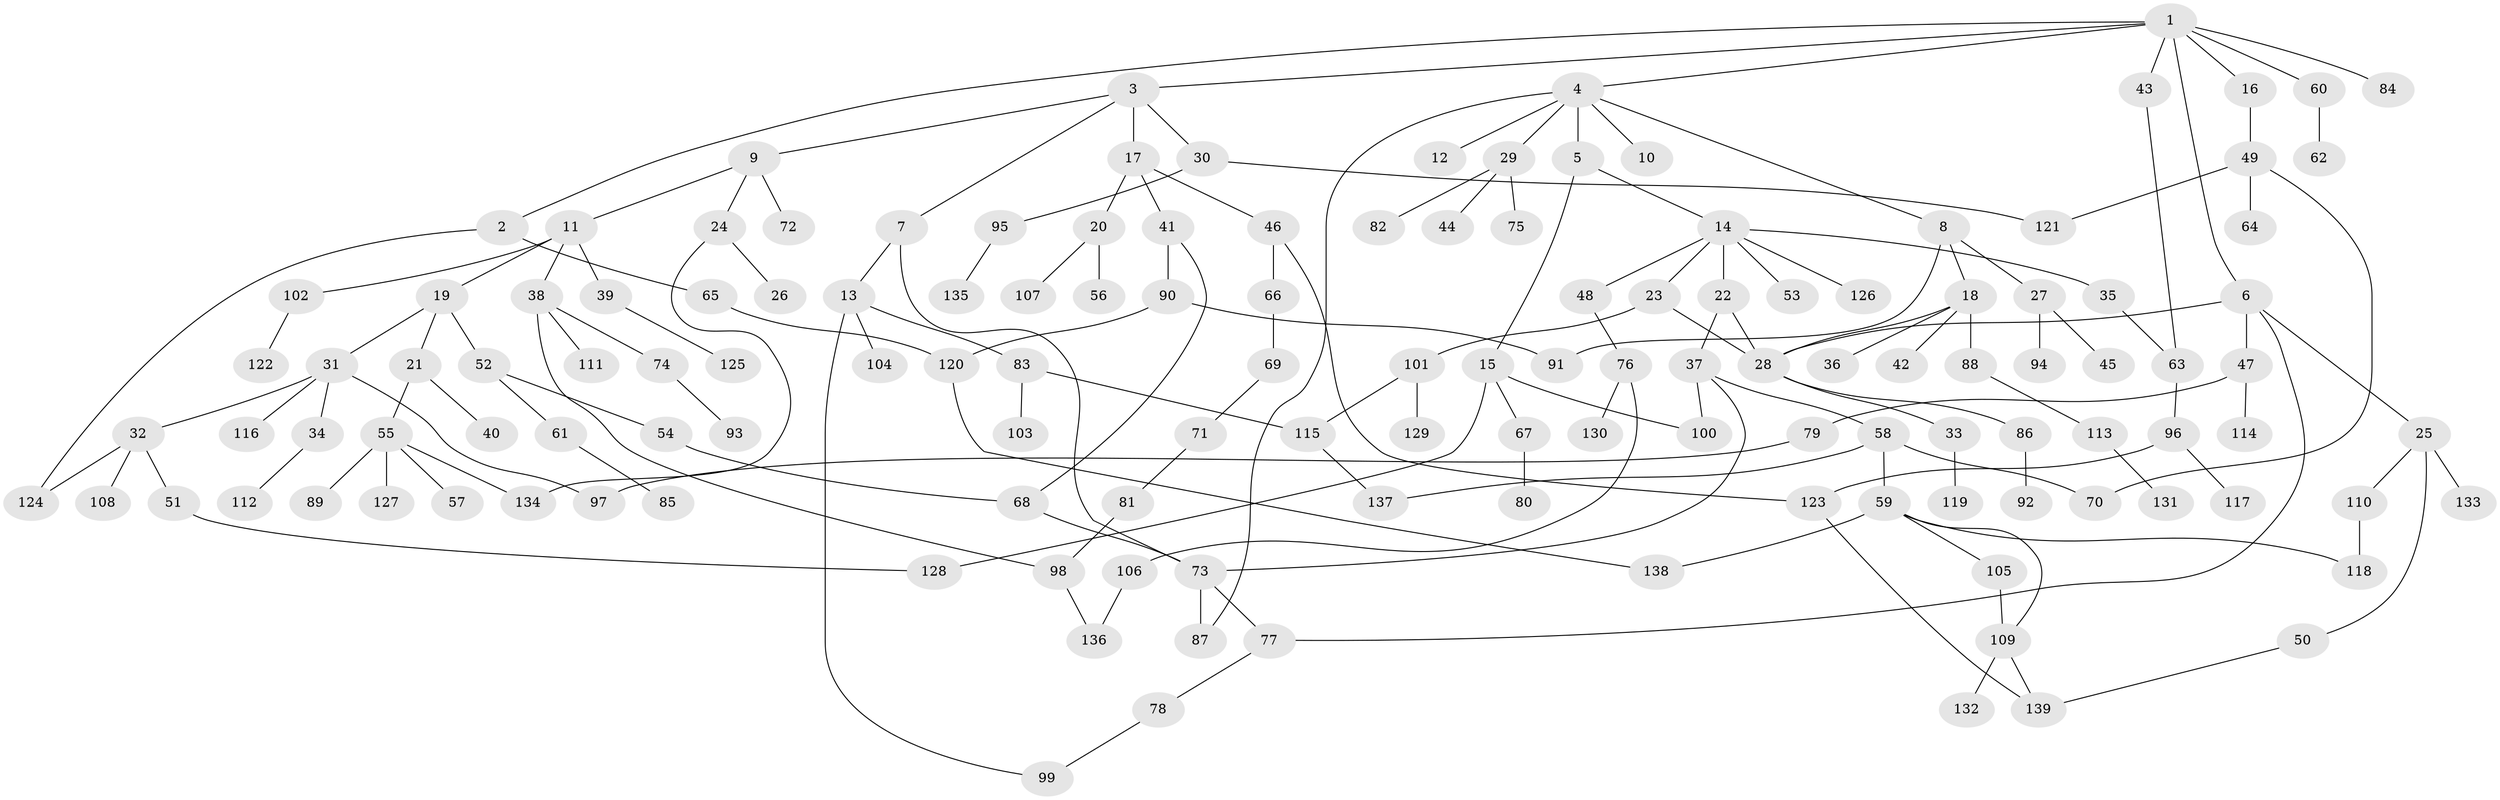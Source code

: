 // coarse degree distribution, {8: 0.012048192771084338, 3: 0.13253012048192772, 6: 0.024096385542168676, 7: 0.04819277108433735, 5: 0.04819277108433735, 1: 0.3614457831325301, 4: 0.13253012048192772, 2: 0.2289156626506024, 9: 0.012048192771084338}
// Generated by graph-tools (version 1.1) at 2025/16/03/04/25 18:16:49]
// undirected, 139 vertices, 167 edges
graph export_dot {
graph [start="1"]
  node [color=gray90,style=filled];
  1;
  2;
  3;
  4;
  5;
  6;
  7;
  8;
  9;
  10;
  11;
  12;
  13;
  14;
  15;
  16;
  17;
  18;
  19;
  20;
  21;
  22;
  23;
  24;
  25;
  26;
  27;
  28;
  29;
  30;
  31;
  32;
  33;
  34;
  35;
  36;
  37;
  38;
  39;
  40;
  41;
  42;
  43;
  44;
  45;
  46;
  47;
  48;
  49;
  50;
  51;
  52;
  53;
  54;
  55;
  56;
  57;
  58;
  59;
  60;
  61;
  62;
  63;
  64;
  65;
  66;
  67;
  68;
  69;
  70;
  71;
  72;
  73;
  74;
  75;
  76;
  77;
  78;
  79;
  80;
  81;
  82;
  83;
  84;
  85;
  86;
  87;
  88;
  89;
  90;
  91;
  92;
  93;
  94;
  95;
  96;
  97;
  98;
  99;
  100;
  101;
  102;
  103;
  104;
  105;
  106;
  107;
  108;
  109;
  110;
  111;
  112;
  113;
  114;
  115;
  116;
  117;
  118;
  119;
  120;
  121;
  122;
  123;
  124;
  125;
  126;
  127;
  128;
  129;
  130;
  131;
  132;
  133;
  134;
  135;
  136;
  137;
  138;
  139;
  1 -- 2;
  1 -- 3;
  1 -- 4;
  1 -- 6;
  1 -- 16;
  1 -- 43;
  1 -- 60;
  1 -- 84;
  2 -- 65;
  2 -- 124;
  3 -- 7;
  3 -- 9;
  3 -- 17;
  3 -- 30;
  4 -- 5;
  4 -- 8;
  4 -- 10;
  4 -- 12;
  4 -- 29;
  4 -- 87;
  5 -- 14;
  5 -- 15;
  6 -- 25;
  6 -- 47;
  6 -- 77;
  6 -- 28;
  7 -- 13;
  7 -- 73;
  8 -- 18;
  8 -- 27;
  8 -- 91;
  9 -- 11;
  9 -- 24;
  9 -- 72;
  11 -- 19;
  11 -- 38;
  11 -- 39;
  11 -- 102;
  13 -- 83;
  13 -- 104;
  13 -- 99;
  14 -- 22;
  14 -- 23;
  14 -- 35;
  14 -- 48;
  14 -- 53;
  14 -- 126;
  15 -- 67;
  15 -- 100;
  15 -- 128;
  16 -- 49;
  17 -- 20;
  17 -- 41;
  17 -- 46;
  18 -- 36;
  18 -- 42;
  18 -- 88;
  18 -- 28;
  19 -- 21;
  19 -- 31;
  19 -- 52;
  20 -- 56;
  20 -- 107;
  21 -- 40;
  21 -- 55;
  22 -- 37;
  22 -- 28;
  23 -- 28;
  23 -- 101;
  24 -- 26;
  24 -- 134;
  25 -- 50;
  25 -- 110;
  25 -- 133;
  27 -- 45;
  27 -- 94;
  28 -- 33;
  28 -- 86;
  29 -- 44;
  29 -- 75;
  29 -- 82;
  30 -- 95;
  30 -- 121;
  31 -- 32;
  31 -- 34;
  31 -- 116;
  31 -- 97;
  32 -- 51;
  32 -- 108;
  32 -- 124;
  33 -- 119;
  34 -- 112;
  35 -- 63;
  37 -- 58;
  37 -- 73;
  37 -- 100;
  38 -- 74;
  38 -- 111;
  38 -- 98;
  39 -- 125;
  41 -- 90;
  41 -- 68;
  43 -- 63;
  46 -- 66;
  46 -- 123;
  47 -- 79;
  47 -- 114;
  48 -- 76;
  49 -- 64;
  49 -- 70;
  49 -- 121;
  50 -- 139;
  51 -- 128;
  52 -- 54;
  52 -- 61;
  54 -- 68;
  55 -- 57;
  55 -- 89;
  55 -- 127;
  55 -- 134;
  58 -- 59;
  58 -- 70;
  58 -- 137;
  59 -- 105;
  59 -- 109;
  59 -- 138;
  59 -- 118;
  60 -- 62;
  61 -- 85;
  63 -- 96;
  65 -- 120;
  66 -- 69;
  67 -- 80;
  68 -- 73;
  69 -- 71;
  71 -- 81;
  73 -- 77;
  73 -- 87;
  74 -- 93;
  76 -- 106;
  76 -- 130;
  77 -- 78;
  78 -- 99;
  79 -- 97;
  81 -- 98;
  83 -- 103;
  83 -- 115;
  86 -- 92;
  88 -- 113;
  90 -- 91;
  90 -- 120;
  95 -- 135;
  96 -- 117;
  96 -- 123;
  98 -- 136;
  101 -- 115;
  101 -- 129;
  102 -- 122;
  105 -- 109;
  106 -- 136;
  109 -- 132;
  109 -- 139;
  110 -- 118;
  113 -- 131;
  115 -- 137;
  120 -- 138;
  123 -- 139;
}

